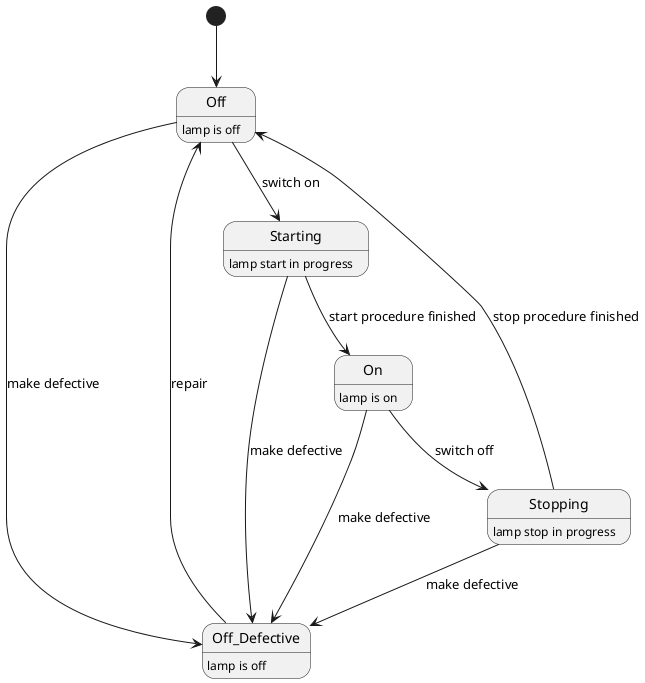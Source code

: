@startuml
Off : lamp is off
Off_Defective : lamp is off
On : lamp is on
Starting : lamp start in progress
Stopping : lamp stop in progress
[*] --> Off
Off --> Starting : switch on
Starting --> On : start procedure finished
On --> Stopping : switch off
Stopping --> Off :  stop procedure finished
On --> Off_Defective : make defective
Starting --> Off_Defective : make defective
Stopping --> Off_Defective : make defective
Off --> Off_Defective : make defective
Off_Defective --> Off : repair
@enduml